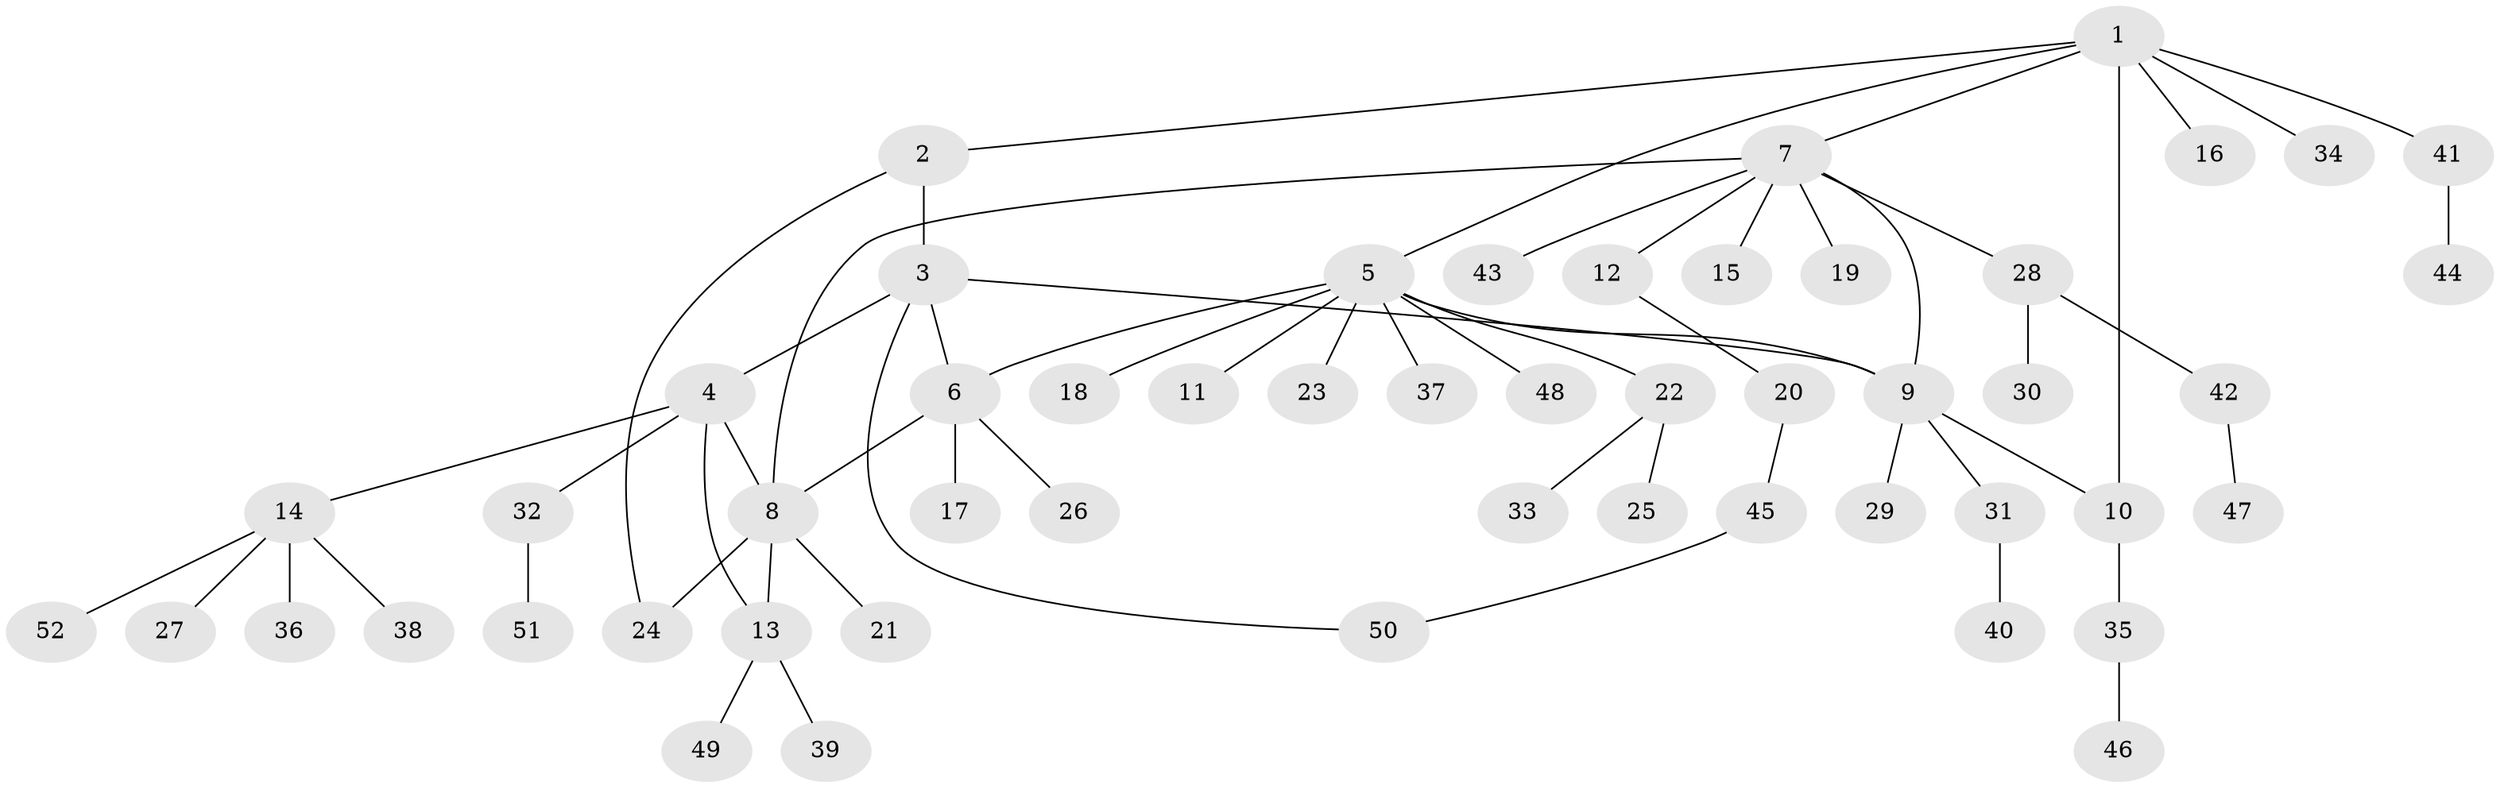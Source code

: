 // Generated by graph-tools (version 1.1) at 2025/54/03/09/25 04:54:28]
// undirected, 52 vertices, 60 edges
graph export_dot {
graph [start="1"]
  node [color=gray90,style=filled];
  1;
  2;
  3;
  4;
  5;
  6;
  7;
  8;
  9;
  10;
  11;
  12;
  13;
  14;
  15;
  16;
  17;
  18;
  19;
  20;
  21;
  22;
  23;
  24;
  25;
  26;
  27;
  28;
  29;
  30;
  31;
  32;
  33;
  34;
  35;
  36;
  37;
  38;
  39;
  40;
  41;
  42;
  43;
  44;
  45;
  46;
  47;
  48;
  49;
  50;
  51;
  52;
  1 -- 2;
  1 -- 5;
  1 -- 7;
  1 -- 10;
  1 -- 16;
  1 -- 34;
  1 -- 41;
  2 -- 3;
  2 -- 24;
  3 -- 4;
  3 -- 6;
  3 -- 9;
  3 -- 50;
  4 -- 8;
  4 -- 13;
  4 -- 14;
  4 -- 32;
  5 -- 6;
  5 -- 9;
  5 -- 11;
  5 -- 18;
  5 -- 22;
  5 -- 23;
  5 -- 37;
  5 -- 48;
  6 -- 8;
  6 -- 17;
  6 -- 26;
  7 -- 8;
  7 -- 9;
  7 -- 12;
  7 -- 15;
  7 -- 19;
  7 -- 28;
  7 -- 43;
  8 -- 13;
  8 -- 21;
  8 -- 24;
  9 -- 10;
  9 -- 29;
  9 -- 31;
  10 -- 35;
  12 -- 20;
  13 -- 39;
  13 -- 49;
  14 -- 27;
  14 -- 36;
  14 -- 38;
  14 -- 52;
  20 -- 45;
  22 -- 25;
  22 -- 33;
  28 -- 30;
  28 -- 42;
  31 -- 40;
  32 -- 51;
  35 -- 46;
  41 -- 44;
  42 -- 47;
  45 -- 50;
}
